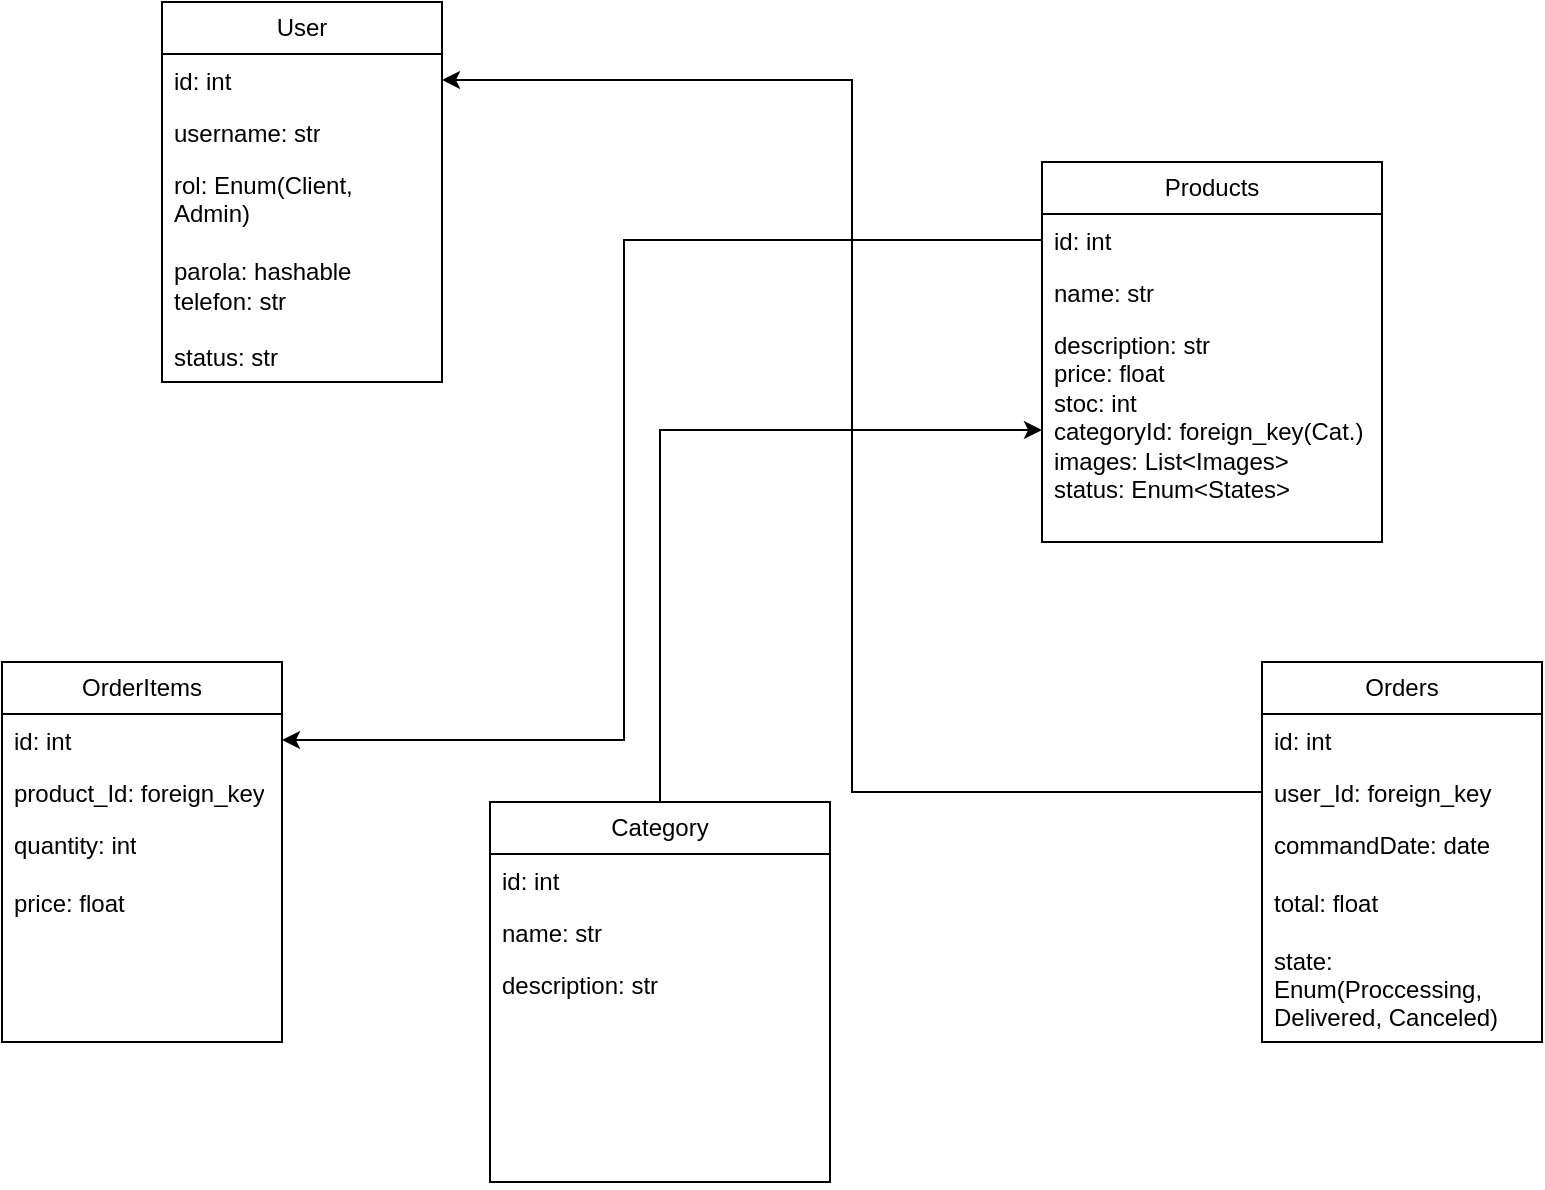 <mxfile version="26.0.11">
  <diagram id="C5RBs43oDa-KdzZeNtuy" name="Page-1">
    <mxGraphModel dx="954" dy="605" grid="1" gridSize="10" guides="1" tooltips="1" connect="1" arrows="1" fold="1" page="1" pageScale="1" pageWidth="827" pageHeight="1169" math="0" shadow="0">
      <root>
        <mxCell id="WIyWlLk6GJQsqaUBKTNV-0" />
        <mxCell id="WIyWlLk6GJQsqaUBKTNV-1" parent="WIyWlLk6GJQsqaUBKTNV-0" />
        <mxCell id="WJoVKk6NVOFw3ODYB0Pq-9" value="User" style="swimlane;fontStyle=0;childLayout=stackLayout;horizontal=1;startSize=26;fillColor=none;horizontalStack=0;resizeParent=1;resizeParentMax=0;resizeLast=0;collapsible=1;marginBottom=0;whiteSpace=wrap;html=1;" vertex="1" parent="WIyWlLk6GJQsqaUBKTNV-1">
          <mxGeometry x="80" y="130" width="140" height="190" as="geometry">
            <mxRectangle x="390" y="520" width="100" height="30" as="alternateBounds" />
          </mxGeometry>
        </mxCell>
        <mxCell id="WJoVKk6NVOFw3ODYB0Pq-10" value="id: int" style="text;strokeColor=none;fillColor=none;align=left;verticalAlign=top;spacingLeft=4;spacingRight=4;overflow=hidden;rotatable=0;points=[[0,0.5],[1,0.5]];portConstraint=eastwest;whiteSpace=wrap;html=1;" vertex="1" parent="WJoVKk6NVOFw3ODYB0Pq-9">
          <mxGeometry y="26" width="140" height="26" as="geometry" />
        </mxCell>
        <mxCell id="WJoVKk6NVOFw3ODYB0Pq-11" value="username: str" style="text;strokeColor=none;fillColor=none;align=left;verticalAlign=top;spacingLeft=4;spacingRight=4;overflow=hidden;rotatable=0;points=[[0,0.5],[1,0.5]];portConstraint=eastwest;whiteSpace=wrap;html=1;" vertex="1" parent="WJoVKk6NVOFw3ODYB0Pq-9">
          <mxGeometry y="52" width="140" height="26" as="geometry" />
        </mxCell>
        <mxCell id="WJoVKk6NVOFw3ODYB0Pq-12" value="rol: Enum(Client, Admin)&lt;div&gt;&lt;br&gt;&lt;div&gt;parola: hashable&lt;/div&gt;&lt;div&gt;telefon: str&lt;/div&gt;&lt;div&gt;&lt;br&gt;&lt;/div&gt;&lt;div&gt;status: str&lt;/div&gt;&lt;div&gt;&lt;div&gt;&lt;br&gt;&lt;/div&gt;&lt;/div&gt;&lt;/div&gt;" style="text;strokeColor=none;fillColor=none;align=left;verticalAlign=top;spacingLeft=4;spacingRight=4;overflow=hidden;rotatable=0;points=[[0,0.5],[1,0.5]];portConstraint=eastwest;whiteSpace=wrap;html=1;" vertex="1" parent="WJoVKk6NVOFw3ODYB0Pq-9">
          <mxGeometry y="78" width="140" height="112" as="geometry" />
        </mxCell>
        <mxCell id="WJoVKk6NVOFw3ODYB0Pq-13" value="Products" style="swimlane;fontStyle=0;childLayout=stackLayout;horizontal=1;startSize=26;fillColor=none;horizontalStack=0;resizeParent=1;resizeParentMax=0;resizeLast=0;collapsible=1;marginBottom=0;whiteSpace=wrap;html=1;" vertex="1" parent="WIyWlLk6GJQsqaUBKTNV-1">
          <mxGeometry x="520" y="210" width="170" height="190" as="geometry">
            <mxRectangle x="390" y="520" width="100" height="30" as="alternateBounds" />
          </mxGeometry>
        </mxCell>
        <mxCell id="WJoVKk6NVOFw3ODYB0Pq-14" value="id: int" style="text;strokeColor=none;fillColor=none;align=left;verticalAlign=top;spacingLeft=4;spacingRight=4;overflow=hidden;rotatable=0;points=[[0,0.5],[1,0.5]];portConstraint=eastwest;whiteSpace=wrap;html=1;" vertex="1" parent="WJoVKk6NVOFw3ODYB0Pq-13">
          <mxGeometry y="26" width="170" height="26" as="geometry" />
        </mxCell>
        <mxCell id="WJoVKk6NVOFw3ODYB0Pq-15" value="name: str" style="text;strokeColor=none;fillColor=none;align=left;verticalAlign=top;spacingLeft=4;spacingRight=4;overflow=hidden;rotatable=0;points=[[0,0.5],[1,0.5]];portConstraint=eastwest;whiteSpace=wrap;html=1;" vertex="1" parent="WJoVKk6NVOFw3ODYB0Pq-13">
          <mxGeometry y="52" width="170" height="26" as="geometry" />
        </mxCell>
        <mxCell id="WJoVKk6NVOFw3ODYB0Pq-16" value="description: str&lt;div&gt;price: float&lt;/div&gt;&lt;div&gt;stoc: int&lt;/div&gt;&lt;div&gt;categoryId: foreign_key(Cat.)&lt;/div&gt;&lt;div&gt;images: List&amp;lt;Images&amp;gt;&lt;div&gt;&lt;div&gt;status: Enum&amp;lt;States&amp;gt;&lt;/div&gt;&lt;div&gt;&lt;div&gt;&lt;br&gt;&lt;/div&gt;&lt;/div&gt;&lt;/div&gt;&lt;/div&gt;" style="text;strokeColor=none;fillColor=none;align=left;verticalAlign=top;spacingLeft=4;spacingRight=4;overflow=hidden;rotatable=0;points=[[0,0.5],[1,0.5]];portConstraint=eastwest;whiteSpace=wrap;html=1;" vertex="1" parent="WJoVKk6NVOFw3ODYB0Pq-13">
          <mxGeometry y="78" width="170" height="112" as="geometry" />
        </mxCell>
        <mxCell id="WJoVKk6NVOFw3ODYB0Pq-17" value="Category" style="swimlane;fontStyle=0;childLayout=stackLayout;horizontal=1;startSize=26;fillColor=none;horizontalStack=0;resizeParent=1;resizeParentMax=0;resizeLast=0;collapsible=1;marginBottom=0;whiteSpace=wrap;html=1;" vertex="1" parent="WIyWlLk6GJQsqaUBKTNV-1">
          <mxGeometry x="244" y="530" width="170" height="190" as="geometry">
            <mxRectangle x="390" y="520" width="100" height="30" as="alternateBounds" />
          </mxGeometry>
        </mxCell>
        <mxCell id="WJoVKk6NVOFw3ODYB0Pq-18" value="id: int" style="text;strokeColor=none;fillColor=none;align=left;verticalAlign=top;spacingLeft=4;spacingRight=4;overflow=hidden;rotatable=0;points=[[0,0.5],[1,0.5]];portConstraint=eastwest;whiteSpace=wrap;html=1;" vertex="1" parent="WJoVKk6NVOFw3ODYB0Pq-17">
          <mxGeometry y="26" width="170" height="26" as="geometry" />
        </mxCell>
        <mxCell id="WJoVKk6NVOFw3ODYB0Pq-19" value="name: str" style="text;strokeColor=none;fillColor=none;align=left;verticalAlign=top;spacingLeft=4;spacingRight=4;overflow=hidden;rotatable=0;points=[[0,0.5],[1,0.5]];portConstraint=eastwest;whiteSpace=wrap;html=1;" vertex="1" parent="WJoVKk6NVOFw3ODYB0Pq-17">
          <mxGeometry y="52" width="170" height="26" as="geometry" />
        </mxCell>
        <mxCell id="WJoVKk6NVOFw3ODYB0Pq-20" value="description: str&lt;div&gt;&lt;br&gt;&lt;/div&gt;&lt;div&gt;&lt;br&gt;&lt;/div&gt;&lt;div&gt;&lt;div&gt;&lt;div&gt;&lt;div&gt;&lt;br&gt;&lt;/div&gt;&lt;/div&gt;&lt;/div&gt;&lt;/div&gt;" style="text;strokeColor=none;fillColor=none;align=left;verticalAlign=top;spacingLeft=4;spacingRight=4;overflow=hidden;rotatable=0;points=[[0,0.5],[1,0.5]];portConstraint=eastwest;whiteSpace=wrap;html=1;" vertex="1" parent="WJoVKk6NVOFw3ODYB0Pq-17">
          <mxGeometry y="78" width="170" height="112" as="geometry" />
        </mxCell>
        <mxCell id="WJoVKk6NVOFw3ODYB0Pq-21" style="edgeStyle=orthogonalEdgeStyle;rounded=0;orthogonalLoop=1;jettySize=auto;html=1;" edge="1" parent="WIyWlLk6GJQsqaUBKTNV-1" source="WJoVKk6NVOFw3ODYB0Pq-17" target="WJoVKk6NVOFw3ODYB0Pq-16">
          <mxGeometry relative="1" as="geometry">
            <mxPoint x="490" y="320" as="targetPoint" />
          </mxGeometry>
        </mxCell>
        <mxCell id="WJoVKk6NVOFw3ODYB0Pq-22" value="OrderItems" style="swimlane;fontStyle=0;childLayout=stackLayout;horizontal=1;startSize=26;fillColor=none;horizontalStack=0;resizeParent=1;resizeParentMax=0;resizeLast=0;collapsible=1;marginBottom=0;whiteSpace=wrap;html=1;" vertex="1" parent="WIyWlLk6GJQsqaUBKTNV-1">
          <mxGeometry y="460" width="140" height="190" as="geometry">
            <mxRectangle x="390" y="520" width="100" height="30" as="alternateBounds" />
          </mxGeometry>
        </mxCell>
        <mxCell id="WJoVKk6NVOFw3ODYB0Pq-23" value="id: int" style="text;strokeColor=none;fillColor=none;align=left;verticalAlign=top;spacingLeft=4;spacingRight=4;overflow=hidden;rotatable=0;points=[[0,0.5],[1,0.5]];portConstraint=eastwest;whiteSpace=wrap;html=1;" vertex="1" parent="WJoVKk6NVOFw3ODYB0Pq-22">
          <mxGeometry y="26" width="140" height="26" as="geometry" />
        </mxCell>
        <mxCell id="WJoVKk6NVOFw3ODYB0Pq-24" value="product_Id: foreign_key" style="text;strokeColor=none;fillColor=none;align=left;verticalAlign=top;spacingLeft=4;spacingRight=4;overflow=hidden;rotatable=0;points=[[0,0.5],[1,0.5]];portConstraint=eastwest;whiteSpace=wrap;html=1;" vertex="1" parent="WJoVKk6NVOFw3ODYB0Pq-22">
          <mxGeometry y="52" width="140" height="26" as="geometry" />
        </mxCell>
        <mxCell id="WJoVKk6NVOFw3ODYB0Pq-25" value="quantity: int&lt;br&gt;&lt;div&gt;&lt;br&gt;&lt;div&gt;price: float&lt;/div&gt;&lt;div&gt;&lt;br&gt;&lt;/div&gt;&lt;div&gt;&lt;br&gt;&lt;/div&gt;&lt;/div&gt;" style="text;strokeColor=none;fillColor=none;align=left;verticalAlign=top;spacingLeft=4;spacingRight=4;overflow=hidden;rotatable=0;points=[[0,0.5],[1,0.5]];portConstraint=eastwest;whiteSpace=wrap;html=1;" vertex="1" parent="WJoVKk6NVOFw3ODYB0Pq-22">
          <mxGeometry y="78" width="140" height="112" as="geometry" />
        </mxCell>
        <mxCell id="WJoVKk6NVOFw3ODYB0Pq-27" style="edgeStyle=orthogonalEdgeStyle;rounded=0;orthogonalLoop=1;jettySize=auto;html=1;entryX=1;entryY=0.5;entryDx=0;entryDy=0;" edge="1" parent="WIyWlLk6GJQsqaUBKTNV-1" source="WJoVKk6NVOFw3ODYB0Pq-14" target="WJoVKk6NVOFw3ODYB0Pq-23">
          <mxGeometry relative="1" as="geometry">
            <mxPoint x="310" y="500" as="targetPoint" />
            <Array as="points">
              <mxPoint x="311" y="249" />
              <mxPoint x="311" y="499" />
            </Array>
          </mxGeometry>
        </mxCell>
        <mxCell id="WJoVKk6NVOFw3ODYB0Pq-28" value="Orders" style="swimlane;fontStyle=0;childLayout=stackLayout;horizontal=1;startSize=26;fillColor=none;horizontalStack=0;resizeParent=1;resizeParentMax=0;resizeLast=0;collapsible=1;marginBottom=0;whiteSpace=wrap;html=1;" vertex="1" parent="WIyWlLk6GJQsqaUBKTNV-1">
          <mxGeometry x="630" y="460" width="140" height="190" as="geometry">
            <mxRectangle x="390" y="520" width="100" height="30" as="alternateBounds" />
          </mxGeometry>
        </mxCell>
        <mxCell id="WJoVKk6NVOFw3ODYB0Pq-29" value="id: int" style="text;strokeColor=none;fillColor=none;align=left;verticalAlign=top;spacingLeft=4;spacingRight=4;overflow=hidden;rotatable=0;points=[[0,0.5],[1,0.5]];portConstraint=eastwest;whiteSpace=wrap;html=1;" vertex="1" parent="WJoVKk6NVOFw3ODYB0Pq-28">
          <mxGeometry y="26" width="140" height="26" as="geometry" />
        </mxCell>
        <mxCell id="WJoVKk6NVOFw3ODYB0Pq-30" value="user_Id: foreign_key" style="text;strokeColor=none;fillColor=none;align=left;verticalAlign=top;spacingLeft=4;spacingRight=4;overflow=hidden;rotatable=0;points=[[0,0.5],[1,0.5]];portConstraint=eastwest;whiteSpace=wrap;html=1;" vertex="1" parent="WJoVKk6NVOFw3ODYB0Pq-28">
          <mxGeometry y="52" width="140" height="26" as="geometry" />
        </mxCell>
        <mxCell id="WJoVKk6NVOFw3ODYB0Pq-31" value="commandDate: date&lt;br&gt;&lt;div&gt;&lt;br&gt;&lt;/div&gt;&lt;div&gt;total: float&lt;/div&gt;&lt;div&gt;&lt;br&gt;&lt;/div&gt;&lt;div&gt;state: Enum(Proccessing, Delivered, Canceled)&lt;/div&gt;&lt;div&gt;&lt;br&gt;&lt;/div&gt;&lt;div&gt;&lt;br&gt;&lt;/div&gt;" style="text;strokeColor=none;fillColor=none;align=left;verticalAlign=top;spacingLeft=4;spacingRight=4;overflow=hidden;rotatable=0;points=[[0,0.5],[1,0.5]];portConstraint=eastwest;whiteSpace=wrap;html=1;" vertex="1" parent="WJoVKk6NVOFw3ODYB0Pq-28">
          <mxGeometry y="78" width="140" height="112" as="geometry" />
        </mxCell>
        <mxCell id="WJoVKk6NVOFw3ODYB0Pq-32" style="edgeStyle=orthogonalEdgeStyle;rounded=0;orthogonalLoop=1;jettySize=auto;html=1;entryX=1;entryY=0.5;entryDx=0;entryDy=0;" edge="1" parent="WIyWlLk6GJQsqaUBKTNV-1" source="WJoVKk6NVOFw3ODYB0Pq-30" target="WJoVKk6NVOFw3ODYB0Pq-10">
          <mxGeometry relative="1" as="geometry">
            <mxPoint x="570" y="420" as="targetPoint" />
          </mxGeometry>
        </mxCell>
      </root>
    </mxGraphModel>
  </diagram>
</mxfile>
